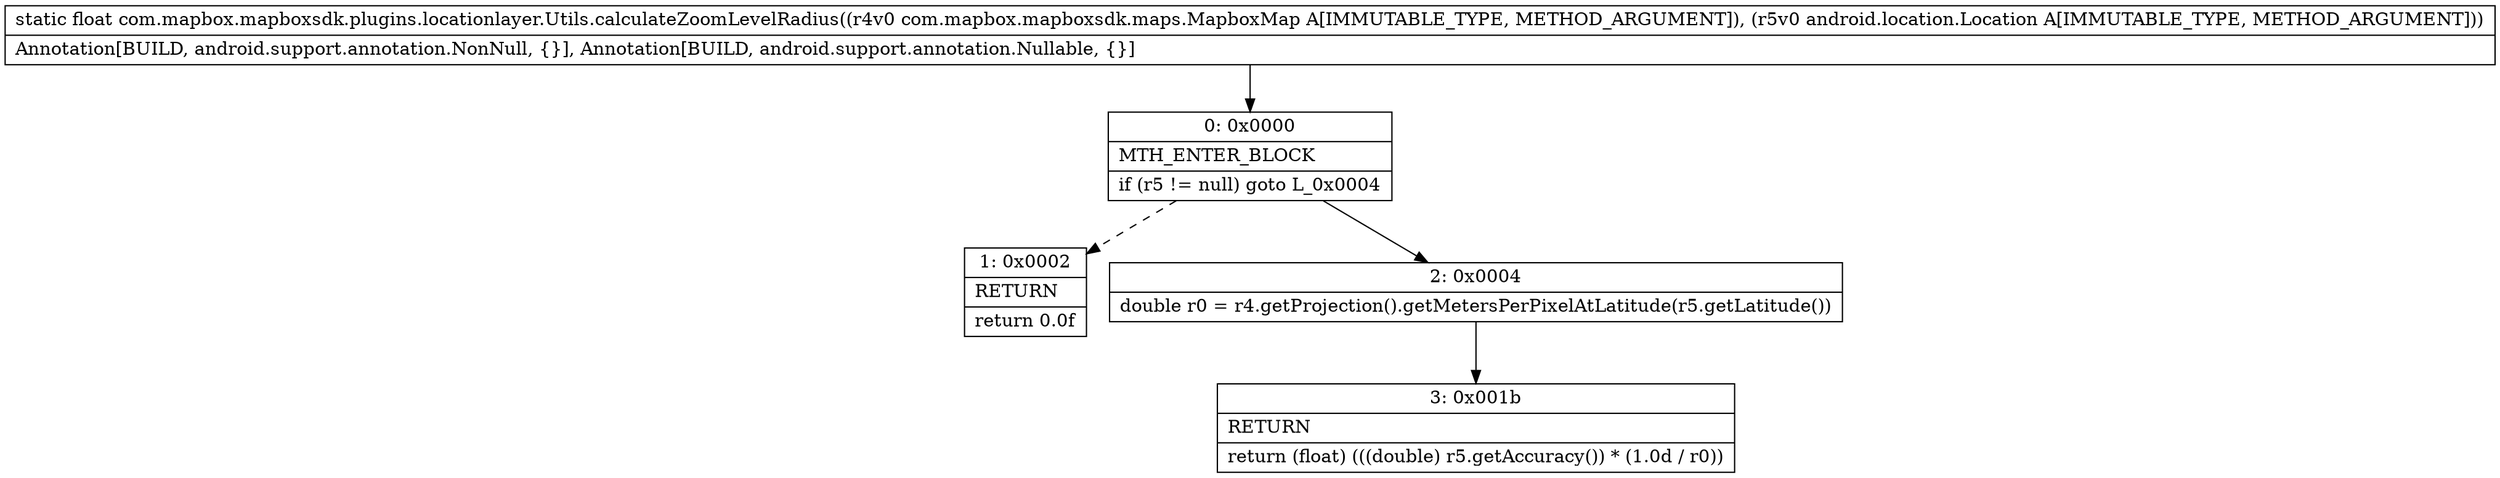 digraph "CFG forcom.mapbox.mapboxsdk.plugins.locationlayer.Utils.calculateZoomLevelRadius(Lcom\/mapbox\/mapboxsdk\/maps\/MapboxMap;Landroid\/location\/Location;)F" {
Node_0 [shape=record,label="{0\:\ 0x0000|MTH_ENTER_BLOCK\l|if (r5 != null) goto L_0x0004\l}"];
Node_1 [shape=record,label="{1\:\ 0x0002|RETURN\l|return 0.0f\l}"];
Node_2 [shape=record,label="{2\:\ 0x0004|double r0 = r4.getProjection().getMetersPerPixelAtLatitude(r5.getLatitude())\l}"];
Node_3 [shape=record,label="{3\:\ 0x001b|RETURN\l|return (float) (((double) r5.getAccuracy()) * (1.0d \/ r0))\l}"];
MethodNode[shape=record,label="{static float com.mapbox.mapboxsdk.plugins.locationlayer.Utils.calculateZoomLevelRadius((r4v0 com.mapbox.mapboxsdk.maps.MapboxMap A[IMMUTABLE_TYPE, METHOD_ARGUMENT]), (r5v0 android.location.Location A[IMMUTABLE_TYPE, METHOD_ARGUMENT]))  | Annotation[BUILD, android.support.annotation.NonNull, \{\}], Annotation[BUILD, android.support.annotation.Nullable, \{\}]\l}"];
MethodNode -> Node_0;
Node_0 -> Node_1[style=dashed];
Node_0 -> Node_2;
Node_2 -> Node_3;
}

